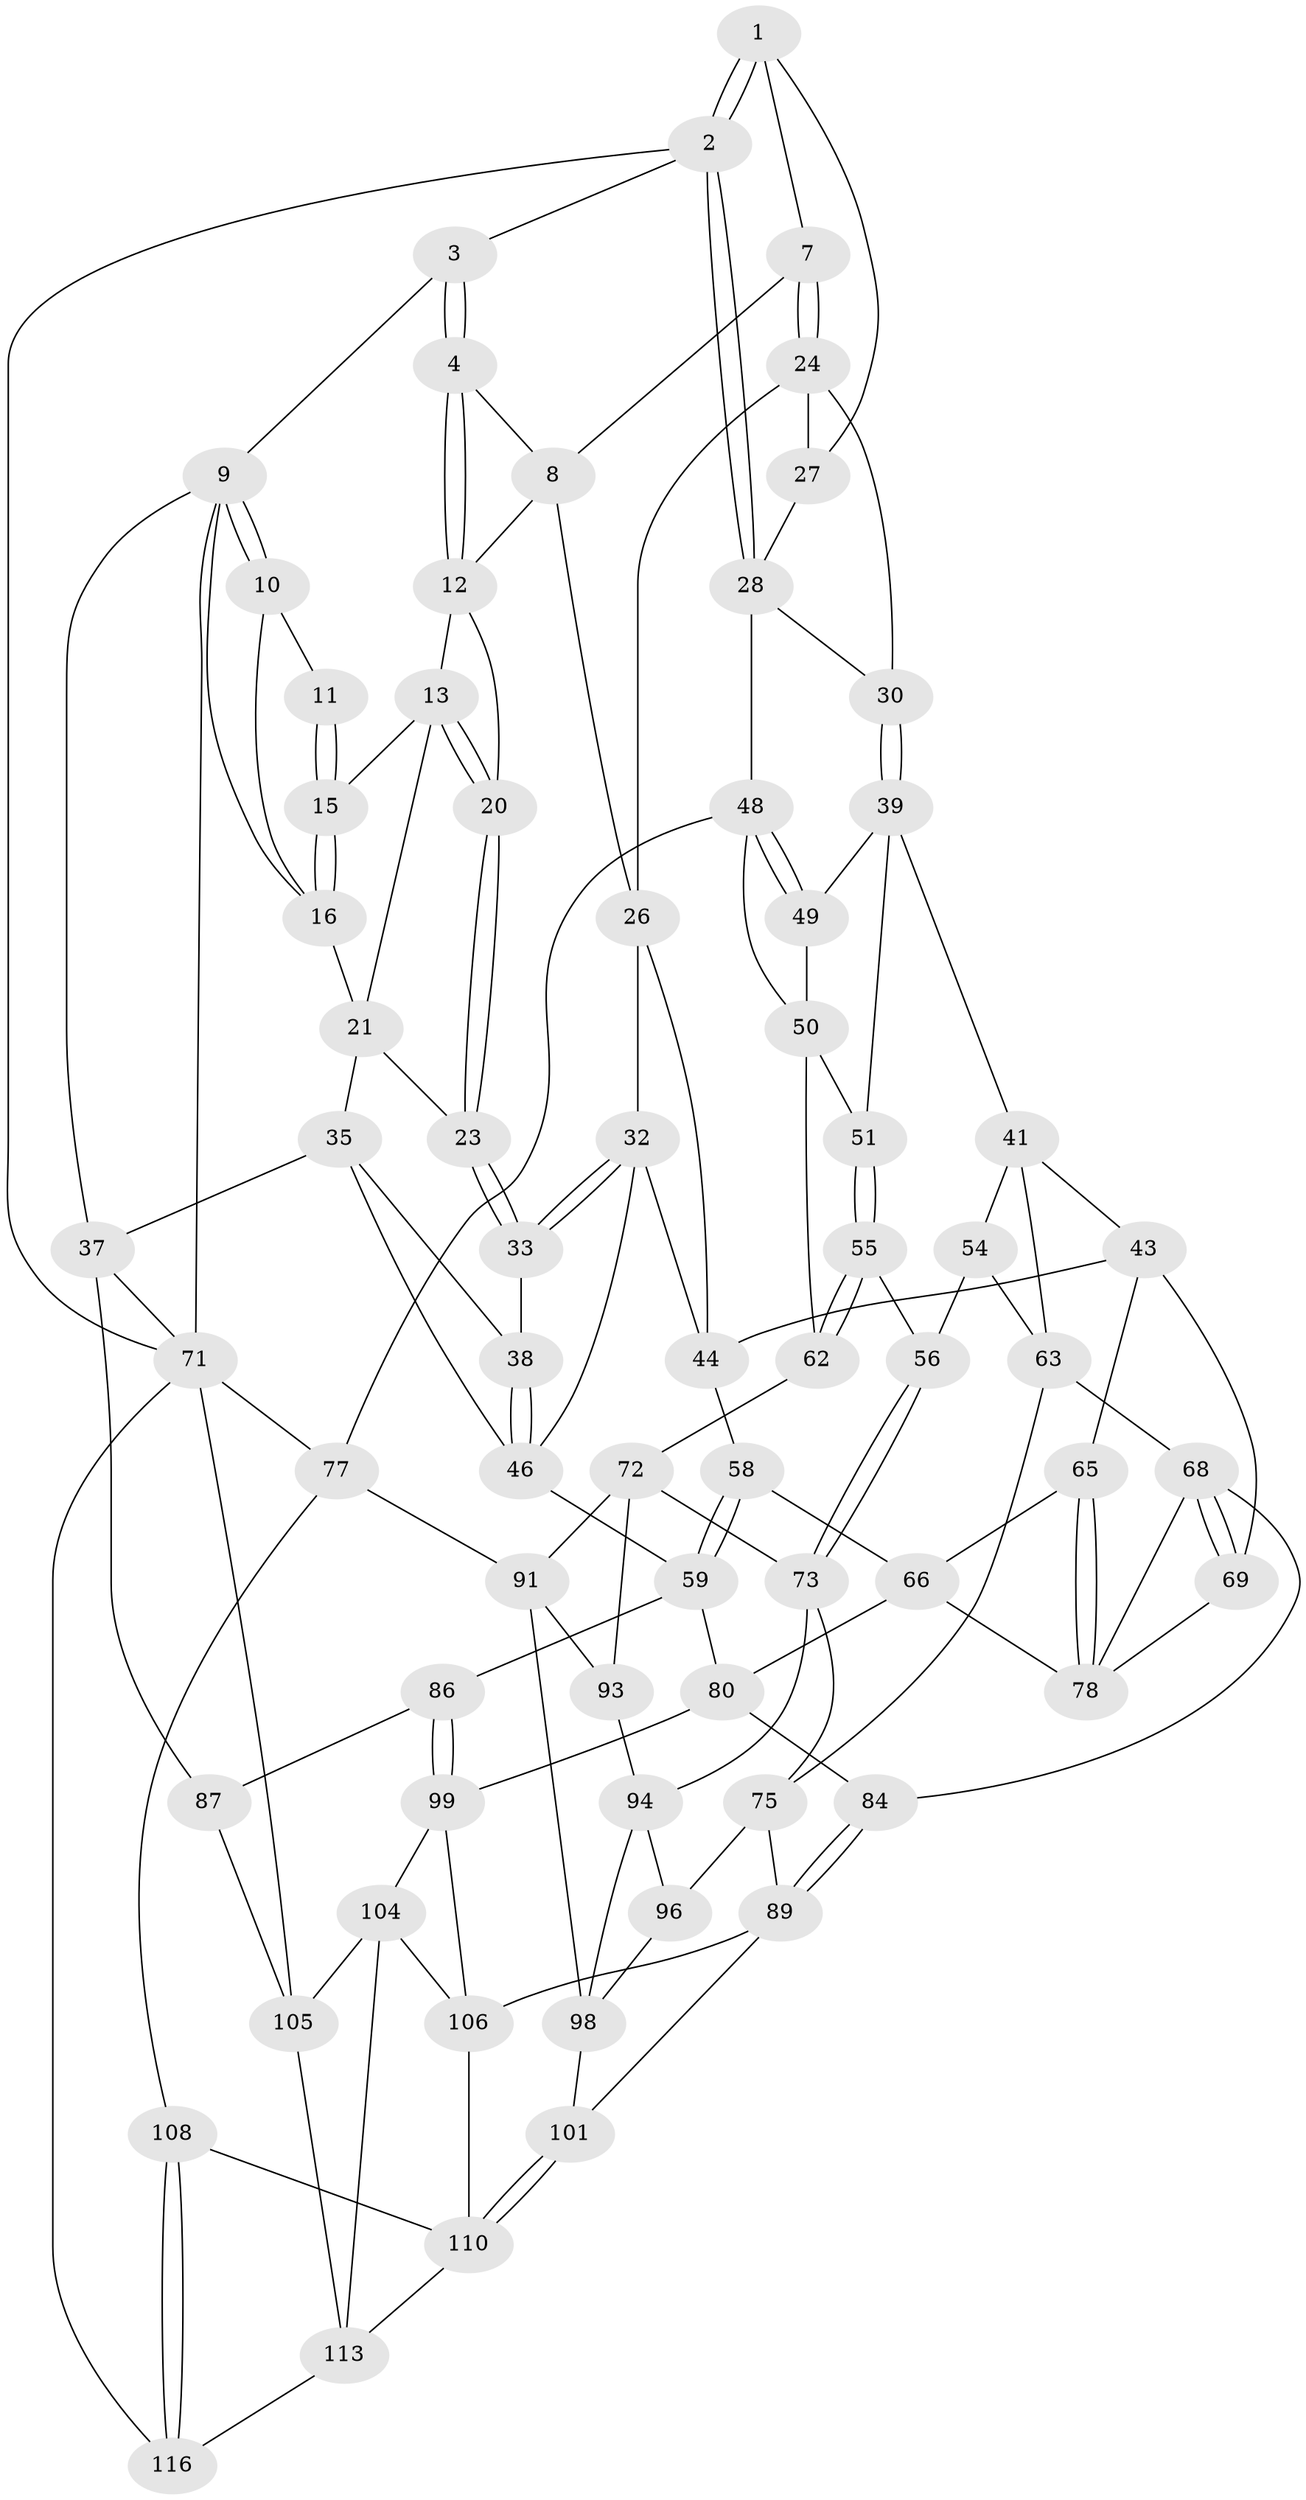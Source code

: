 // original degree distribution, {3: 0.03418803418803419, 6: 0.2222222222222222, 4: 0.21367521367521367, 5: 0.5299145299145299}
// Generated by graph-tools (version 1.1) at 2025/42/03/06/25 10:42:27]
// undirected, 71 vertices, 153 edges
graph export_dot {
graph [start="1"]
  node [color=gray90,style=filled];
  1 [pos="+0.8549702997559155+0",super="+6"];
  2 [pos="+1+0"];
  3 [pos="+0.22633514244815658+0"];
  4 [pos="+0.3094193955865369+0",super="+5"];
  7 [pos="+0.6410458599800611+0.12309194940365446"];
  8 [pos="+0.598817292066055+0.11847147304476965",super="+18"];
  9 [pos="+0+0.11699508137750383",super="+34"];
  10 [pos="+0.06696207643286771+0.055880933402043934"];
  11 [pos="+0.10699875788399098+0.015514275564057205"];
  12 [pos="+0.3116678496323409+0",super="+19"];
  13 [pos="+0.27220948025753955+0.0016746045470899386",super="+14"];
  15 [pos="+0.13364450369679615+0.09783256275613925"];
  16 [pos="+0.06695621302764275+0.2215168430301125",super="+17"];
  20 [pos="+0.2947696903927689+0.20063494863979786"];
  21 [pos="+0.18925399672863358+0.22445319339801065",super="+22"];
  23 [pos="+0.24107404986552913+0.24212764493430114"];
  24 [pos="+0.7328433058647199+0.21848212155335245",super="+25"];
  26 [pos="+0.5293384596226388+0.26243668736173925",super="+31"];
  27 [pos="+0.8197328217557435+0.13162034620940738"];
  28 [pos="+1+0.2571668889869399",super="+29"];
  30 [pos="+0.7859293669358244+0.35964855710440813"];
  32 [pos="+0.45927838309790414+0.3512956037886532",super="+45"];
  33 [pos="+0.2642115560857782+0.2986696546872318"];
  35 [pos="+0.13524216248526716+0.39664452198571254",super="+36"];
  37 [pos="+0+0.5637349805024144",super="+70"];
  38 [pos="+0.2416624635756994+0.37318314760475013"];
  39 [pos="+0.7881465710582198+0.378189544278958",super="+40"];
  41 [pos="+0.6041812607600747+0.46501476747751774",super="+42"];
  43 [pos="+0.5613894257862742+0.4520793400282938",super="+64"];
  44 [pos="+0.5120923449917959+0.3576202129500155",super="+53"];
  46 [pos="+0.294714926799213+0.4598997897435432",super="+47"];
  48 [pos="+1+0.3350029922709279",super="+60"];
  49 [pos="+0.9122407317059797+0.40853318005254907"];
  50 [pos="+0.8981814175681323+0.5043772032083865",super="+61"];
  51 [pos="+0.8011448621628823+0.4805095133111924",super="+52"];
  54 [pos="+0.6899339558780117+0.5061922690950559",super="+57"];
  55 [pos="+0.7912486201275614+0.5203466370568267"];
  56 [pos="+0.7502731968945897+0.5455323764000666"];
  58 [pos="+0.4147246405960723+0.5785811407369448"];
  59 [pos="+0.29379174917644285+0.6138581148466874",super="+81"];
  62 [pos="+0.8332548510198605+0.5987171180332754"];
  63 [pos="+0.6641106411163038+0.6325601752714541",super="+67"];
  65 [pos="+0.4809946135086774+0.5736528151591723"];
  66 [pos="+0.43942015797693457+0.5822046756097041",super="+79"];
  68 [pos="+0.6627807089934225+0.6381436207846682",super="+83"];
  69 [pos="+0.5957227323118246+0.6262621931139053"];
  71 [pos="+0+1",super="+76"];
  72 [pos="+0.7826236588568652+0.664626408491519",super="+92"];
  73 [pos="+0.781442992707661+0.6647239772888437",super="+74"];
  75 [pos="+0.6765001743931696+0.6516838093230198",super="+88"];
  77 [pos="+1+0.7745368368432454",super="+90"];
  78 [pos="+0.5207983426062943+0.6625050562539821",super="+82"];
  80 [pos="+0.43789409986757444+0.6709150100924597",super="+85"];
  84 [pos="+0.5137232720983207+0.7891260134717951"];
  86 [pos="+0.28691093329102196+0.7359550077416831"];
  87 [pos="+0.24465737684138686+0.7534226002842528"];
  89 [pos="+0.5221532841681314+0.8005408031704523",super="+102"];
  91 [pos="+0.929320391100827+0.783215931552164",super="+97"];
  93 [pos="+0.7510677486156693+0.7588630115689426"];
  94 [pos="+0.7170909576604358+0.7308094822194856",super="+95"];
  96 [pos="+0.6545645982490772+0.7972786205706449"];
  98 [pos="+0.7493833379908484+0.8966460856791729",super="+100"];
  99 [pos="+0.3327791187981073+0.7749933918852917",super="+103"];
  101 [pos="+0.7195672322736076+0.956353199829442"];
  104 [pos="+0.28791476907218966+0.9002801142676274",super="+111"];
  105 [pos="+0.19358020577353457+0.9091776048105998",super="+112"];
  106 [pos="+0.495795552349027+0.9110125630844976",super="+107"];
  108 [pos="+0.9330179949474697+0.912077916595553",super="+109"];
  110 [pos="+0.7245570175266957+1",super="+114"];
  113 [pos="+0.31304096441431445+1",super="+115"];
  116 [pos="+0.8134403265853553+1",super="+117"];
  1 -- 2;
  1 -- 2;
  1 -- 27;
  1 -- 7;
  2 -- 3;
  2 -- 28;
  2 -- 28;
  2 -- 71;
  3 -- 4;
  3 -- 4;
  3 -- 9;
  4 -- 12;
  4 -- 12;
  4 -- 8;
  7 -- 8;
  7 -- 24;
  7 -- 24;
  8 -- 26;
  8 -- 12;
  9 -- 10;
  9 -- 10;
  9 -- 71;
  9 -- 16;
  9 -- 37;
  10 -- 11;
  10 -- 16;
  11 -- 15;
  11 -- 15;
  12 -- 13;
  12 -- 20;
  13 -- 20;
  13 -- 20;
  13 -- 21;
  13 -- 15;
  15 -- 16;
  15 -- 16;
  16 -- 21;
  20 -- 23;
  20 -- 23;
  21 -- 23;
  21 -- 35;
  23 -- 33;
  23 -- 33;
  24 -- 27;
  24 -- 26;
  24 -- 30;
  26 -- 32;
  26 -- 44;
  27 -- 28;
  28 -- 48;
  28 -- 30;
  30 -- 39;
  30 -- 39;
  32 -- 33;
  32 -- 33;
  32 -- 44;
  32 -- 46;
  33 -- 38;
  35 -- 38;
  35 -- 37;
  35 -- 46;
  37 -- 71;
  37 -- 87;
  38 -- 46;
  38 -- 46;
  39 -- 49;
  39 -- 41;
  39 -- 51;
  41 -- 54;
  41 -- 43;
  41 -- 63;
  43 -- 44;
  43 -- 65;
  43 -- 69;
  44 -- 58;
  46 -- 59;
  48 -- 49;
  48 -- 49;
  48 -- 50;
  48 -- 77;
  49 -- 50;
  50 -- 51;
  50 -- 62;
  51 -- 55;
  51 -- 55;
  54 -- 56;
  54 -- 63;
  55 -- 56;
  55 -- 62;
  55 -- 62;
  56 -- 73;
  56 -- 73;
  58 -- 59;
  58 -- 59;
  58 -- 66;
  59 -- 80;
  59 -- 86;
  62 -- 72;
  63 -- 75;
  63 -- 68;
  65 -- 66;
  65 -- 78;
  65 -- 78;
  66 -- 80;
  66 -- 78;
  68 -- 69;
  68 -- 69;
  68 -- 78;
  68 -- 84;
  69 -- 78;
  71 -- 105;
  71 -- 116;
  71 -- 77;
  72 -- 73;
  72 -- 91;
  72 -- 93;
  73 -- 75;
  73 -- 94;
  75 -- 96;
  75 -- 89;
  77 -- 91;
  77 -- 108;
  80 -- 99;
  80 -- 84;
  84 -- 89;
  84 -- 89;
  86 -- 87;
  86 -- 99;
  86 -- 99;
  87 -- 105;
  89 -- 106;
  89 -- 101;
  91 -- 98;
  91 -- 93;
  93 -- 94;
  94 -- 96;
  94 -- 98;
  96 -- 98;
  98 -- 101;
  99 -- 104;
  99 -- 106;
  101 -- 110;
  101 -- 110;
  104 -- 105;
  104 -- 113;
  104 -- 106;
  105 -- 113;
  106 -- 110;
  108 -- 116 [weight=2];
  108 -- 116;
  108 -- 110;
  110 -- 113;
  113 -- 116;
}
